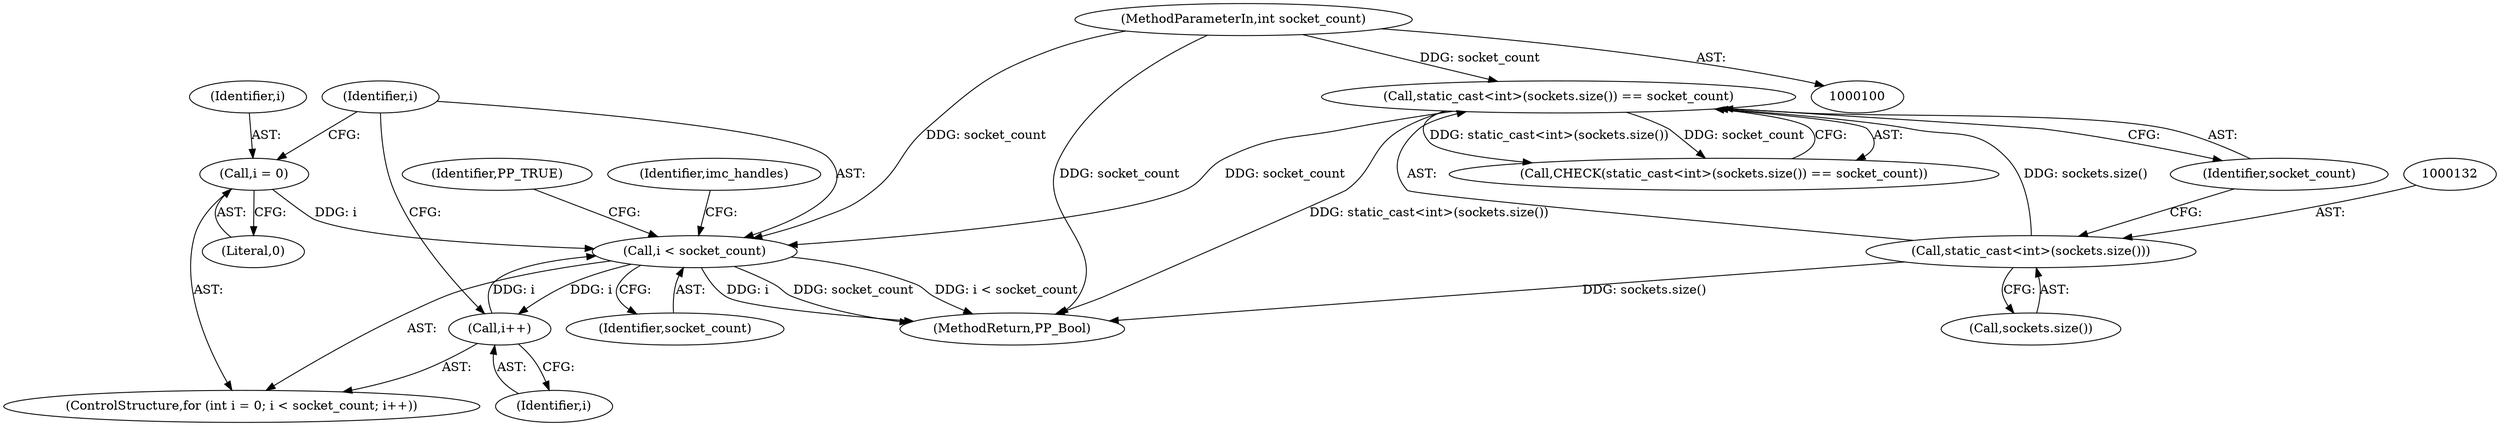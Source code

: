 digraph "0_Chrome_3b0d77670a0613f409110817455d2137576b485a_11@API" {
"1000140" [label="(Call,i < socket_count)"];
"1000143" [label="(Call,i++)"];
"1000140" [label="(Call,i < socket_count)"];
"1000137" [label="(Call,i = 0)"];
"1000130" [label="(Call,static_cast<int>(sockets.size()) == socket_count)"];
"1000131" [label="(Call,static_cast<int>(sockets.size()))"];
"1000103" [label="(MethodParameterIn,int socket_count)"];
"1000130" [label="(Call,static_cast<int>(sockets.size()) == socket_count)"];
"1000144" [label="(Identifier,i)"];
"1000133" [label="(Call,sockets.size())"];
"1000143" [label="(Call,i++)"];
"1000155" [label="(Identifier,PP_TRUE)"];
"1000156" [label="(MethodReturn,PP_Bool)"];
"1000135" [label="(ControlStructure,for (int i = 0; i < socket_count; i++))"];
"1000103" [label="(MethodParameterIn,int socket_count)"];
"1000137" [label="(Call,i = 0)"];
"1000140" [label="(Call,i < socket_count)"];
"1000142" [label="(Identifier,socket_count)"];
"1000131" [label="(Call,static_cast<int>(sockets.size()))"];
"1000139" [label="(Literal,0)"];
"1000129" [label="(Call,CHECK(static_cast<int>(sockets.size()) == socket_count))"];
"1000141" [label="(Identifier,i)"];
"1000138" [label="(Identifier,i)"];
"1000134" [label="(Identifier,socket_count)"];
"1000148" [label="(Identifier,imc_handles)"];
"1000140" -> "1000135"  [label="AST: "];
"1000140" -> "1000142"  [label="CFG: "];
"1000141" -> "1000140"  [label="AST: "];
"1000142" -> "1000140"  [label="AST: "];
"1000148" -> "1000140"  [label="CFG: "];
"1000155" -> "1000140"  [label="CFG: "];
"1000140" -> "1000156"  [label="DDG: socket_count"];
"1000140" -> "1000156"  [label="DDG: i < socket_count"];
"1000140" -> "1000156"  [label="DDG: i"];
"1000143" -> "1000140"  [label="DDG: i"];
"1000137" -> "1000140"  [label="DDG: i"];
"1000130" -> "1000140"  [label="DDG: socket_count"];
"1000103" -> "1000140"  [label="DDG: socket_count"];
"1000140" -> "1000143"  [label="DDG: i"];
"1000143" -> "1000135"  [label="AST: "];
"1000143" -> "1000144"  [label="CFG: "];
"1000144" -> "1000143"  [label="AST: "];
"1000141" -> "1000143"  [label="CFG: "];
"1000137" -> "1000135"  [label="AST: "];
"1000137" -> "1000139"  [label="CFG: "];
"1000138" -> "1000137"  [label="AST: "];
"1000139" -> "1000137"  [label="AST: "];
"1000141" -> "1000137"  [label="CFG: "];
"1000130" -> "1000129"  [label="AST: "];
"1000130" -> "1000134"  [label="CFG: "];
"1000131" -> "1000130"  [label="AST: "];
"1000134" -> "1000130"  [label="AST: "];
"1000129" -> "1000130"  [label="CFG: "];
"1000130" -> "1000156"  [label="DDG: static_cast<int>(sockets.size())"];
"1000130" -> "1000129"  [label="DDG: static_cast<int>(sockets.size())"];
"1000130" -> "1000129"  [label="DDG: socket_count"];
"1000131" -> "1000130"  [label="DDG: sockets.size()"];
"1000103" -> "1000130"  [label="DDG: socket_count"];
"1000131" -> "1000133"  [label="CFG: "];
"1000132" -> "1000131"  [label="AST: "];
"1000133" -> "1000131"  [label="AST: "];
"1000134" -> "1000131"  [label="CFG: "];
"1000131" -> "1000156"  [label="DDG: sockets.size()"];
"1000103" -> "1000100"  [label="AST: "];
"1000103" -> "1000156"  [label="DDG: socket_count"];
}
